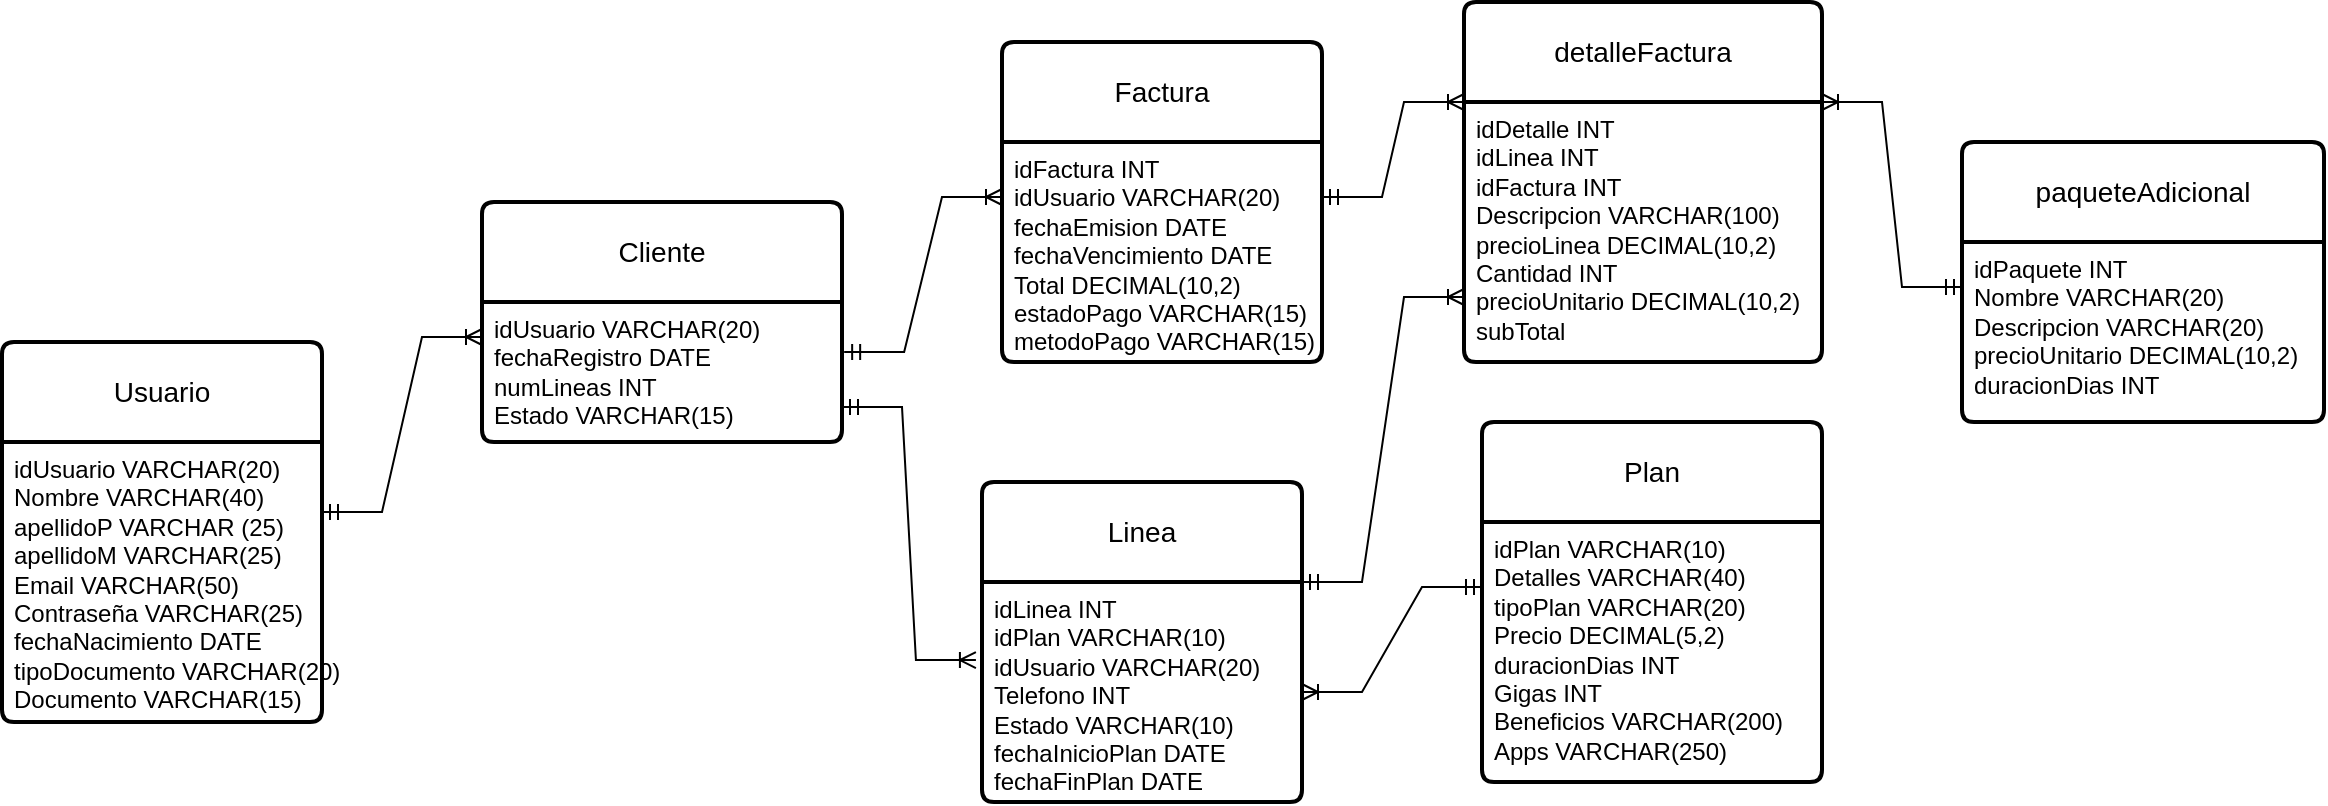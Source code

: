 <mxfile version="24.8.6">
  <diagram name="Página-1" id="zOo4Z0MUcP1ekV8wRXXd">
    <mxGraphModel dx="880" dy="2098" grid="1" gridSize="10" guides="1" tooltips="1" connect="1" arrows="1" fold="1" page="1" pageScale="1" pageWidth="1169" pageHeight="1654" math="0" shadow="0">
      <root>
        <mxCell id="0" />
        <mxCell id="1" parent="0" />
        <mxCell id="H1K7R-HDyBYot_9CopJg-1" value="Factura" style="swimlane;childLayout=stackLayout;horizontal=1;startSize=50;horizontalStack=0;rounded=1;fontSize=14;fontStyle=0;strokeWidth=2;resizeParent=0;resizeLast=1;shadow=0;dashed=0;align=center;arcSize=4;whiteSpace=wrap;html=1;" parent="1" vertex="1">
          <mxGeometry x="570" y="-250" width="160" height="160" as="geometry">
            <mxRectangle x="120" y="270" width="80" height="50" as="alternateBounds" />
          </mxGeometry>
        </mxCell>
        <mxCell id="H1K7R-HDyBYot_9CopJg-2" value="idFactura INT&lt;div&gt;&lt;span style=&quot;background-color: initial;&quot;&gt;idUsuario VARCHAR(20)&lt;/span&gt;&lt;/div&gt;&lt;div&gt;&lt;span style=&quot;background-color: initial;&quot;&gt;fechaEmision DATE&lt;/span&gt;&lt;/div&gt;&lt;div&gt;&lt;span style=&quot;background-color: initial;&quot;&gt;fechaVencimiento DATE&lt;/span&gt;&lt;/div&gt;&lt;div&gt;Total DECIMAL(10,2)&lt;/div&gt;&lt;div&gt;estadoPago VARCHAR(15)&lt;/div&gt;&lt;div&gt;metodoPago VARCHAR(15)&lt;/div&gt;" style="align=left;strokeColor=none;fillColor=none;spacingLeft=4;fontSize=12;verticalAlign=top;resizable=0;rotatable=0;part=1;html=1;" parent="H1K7R-HDyBYot_9CopJg-1" vertex="1">
          <mxGeometry y="50" width="160" height="110" as="geometry" />
        </mxCell>
        <mxCell id="H1K7R-HDyBYot_9CopJg-16" value="Usuario" style="swimlane;childLayout=stackLayout;horizontal=1;startSize=50;horizontalStack=0;rounded=1;fontSize=14;fontStyle=0;strokeWidth=2;resizeParent=0;resizeLast=1;shadow=0;dashed=0;align=center;arcSize=4;whiteSpace=wrap;html=1;" parent="1" vertex="1">
          <mxGeometry x="70" y="-100" width="160" height="190" as="geometry">
            <mxRectangle x="120" y="270" width="80" height="50" as="alternateBounds" />
          </mxGeometry>
        </mxCell>
        <mxCell id="H1K7R-HDyBYot_9CopJg-17" value="idUsuario VARCHAR(20)&lt;div&gt;Nombre VARCHAR(40)&lt;/div&gt;&lt;div&gt;apellidoP VARCHAR (25)&lt;/div&gt;&lt;div&gt;apellidoM VARCHAR(25)&lt;/div&gt;&lt;div&gt;Email VARCHAR(50)&lt;/div&gt;&lt;div&gt;Contraseña VARCHAR(25)&lt;/div&gt;&lt;div&gt;fechaNacimiento DATE&lt;/div&gt;&lt;div&gt;tipoDocumento VARCHAR(20)&lt;/div&gt;&lt;div&gt;Documento VARCHAR(15)&lt;/div&gt;" style="align=left;strokeColor=none;fillColor=none;spacingLeft=4;fontSize=12;verticalAlign=top;resizable=0;rotatable=0;part=1;html=1;" parent="H1K7R-HDyBYot_9CopJg-16" vertex="1">
          <mxGeometry y="50" width="160" height="140" as="geometry" />
        </mxCell>
        <mxCell id="H1K7R-HDyBYot_9CopJg-20" value="Linea" style="swimlane;childLayout=stackLayout;horizontal=1;startSize=50;horizontalStack=0;rounded=1;fontSize=14;fontStyle=0;strokeWidth=2;resizeParent=0;resizeLast=1;shadow=0;dashed=0;align=center;arcSize=4;whiteSpace=wrap;html=1;" parent="1" vertex="1">
          <mxGeometry x="560" y="-30" width="160" height="160" as="geometry">
            <mxRectangle x="120" y="270" width="80" height="50" as="alternateBounds" />
          </mxGeometry>
        </mxCell>
        <mxCell id="H1K7R-HDyBYot_9CopJg-21" value="idLinea INT&lt;div&gt;idPlan VARCHAR(10)&lt;/div&gt;&lt;div&gt;idUsuario VARCHAR(20)&lt;/div&gt;&lt;div&gt;Telefono INT&lt;/div&gt;&lt;div&gt;Estado VARCHAR(10)&lt;/div&gt;&lt;div&gt;fechaInicioPlan DATE&lt;/div&gt;&lt;div&gt;fechaFinPlan DATE&lt;/div&gt;" style="align=left;strokeColor=none;fillColor=none;spacingLeft=4;fontSize=12;verticalAlign=top;resizable=0;rotatable=0;part=1;html=1;" parent="H1K7R-HDyBYot_9CopJg-20" vertex="1">
          <mxGeometry y="50" width="160" height="110" as="geometry" />
        </mxCell>
        <mxCell id="H1K7R-HDyBYot_9CopJg-22" value="detalleFactura" style="swimlane;childLayout=stackLayout;horizontal=1;startSize=50;horizontalStack=0;rounded=1;fontSize=14;fontStyle=0;strokeWidth=2;resizeParent=0;resizeLast=1;shadow=0;dashed=0;align=center;arcSize=4;whiteSpace=wrap;html=1;" parent="1" vertex="1">
          <mxGeometry x="801" y="-270" width="179" height="180" as="geometry">
            <mxRectangle x="120" y="270" width="80" height="50" as="alternateBounds" />
          </mxGeometry>
        </mxCell>
        <mxCell id="H1K7R-HDyBYot_9CopJg-23" value="&lt;div&gt;idDetalle INT&lt;/div&gt;idLinea INT&lt;div&gt;idFactura INT&lt;/div&gt;&lt;div&gt;Descripcion VARCHAR(100)&lt;/div&gt;&lt;div&gt;precioLinea DECIMAL(10,2)&lt;/div&gt;&lt;div&gt;Cantidad INT&lt;/div&gt;&lt;div&gt;precioUnitario DECIMAL(10,2)&lt;/div&gt;&lt;div&gt;subTotal&lt;/div&gt;" style="align=left;strokeColor=none;fillColor=none;spacingLeft=4;fontSize=12;verticalAlign=top;resizable=0;rotatable=0;part=1;html=1;" parent="H1K7R-HDyBYot_9CopJg-22" vertex="1">
          <mxGeometry y="50" width="179" height="130" as="geometry" />
        </mxCell>
        <mxCell id="H1K7R-HDyBYot_9CopJg-28" value="Cliente" style="swimlane;childLayout=stackLayout;horizontal=1;startSize=50;horizontalStack=0;rounded=1;fontSize=14;fontStyle=0;strokeWidth=2;resizeParent=0;resizeLast=1;shadow=0;dashed=0;align=center;arcSize=4;whiteSpace=wrap;html=1;" parent="1" vertex="1">
          <mxGeometry x="310" y="-170" width="180" height="120" as="geometry">
            <mxRectangle x="120" y="270" width="80" height="50" as="alternateBounds" />
          </mxGeometry>
        </mxCell>
        <mxCell id="H1K7R-HDyBYot_9CopJg-29" value="idUsuario VARCHAR(20)&lt;div&gt;fechaRegistro DATE&lt;/div&gt;&lt;div&gt;numLineas INT&lt;/div&gt;&lt;div&gt;Estado VARCHAR(15)&lt;/div&gt;" style="align=left;strokeColor=none;fillColor=none;spacingLeft=4;fontSize=12;verticalAlign=top;resizable=0;rotatable=0;part=1;html=1;" parent="H1K7R-HDyBYot_9CopJg-28" vertex="1">
          <mxGeometry y="50" width="180" height="70" as="geometry" />
        </mxCell>
        <mxCell id="H1K7R-HDyBYot_9CopJg-32" value="" style="edgeStyle=entityRelationEdgeStyle;fontSize=12;html=1;endArrow=ERoneToMany;startArrow=ERmandOne;rounded=0;exitX=1;exitY=0.25;exitDx=0;exitDy=0;entryX=0;entryY=0.25;entryDx=0;entryDy=0;" parent="1" source="H1K7R-HDyBYot_9CopJg-17" target="H1K7R-HDyBYot_9CopJg-29" edge="1">
          <mxGeometry width="100" height="100" relative="1" as="geometry">
            <mxPoint x="480" y="120" as="sourcePoint" />
            <mxPoint x="580" y="20" as="targetPoint" />
          </mxGeometry>
        </mxCell>
        <mxCell id="H1K7R-HDyBYot_9CopJg-34" value="" style="edgeStyle=entityRelationEdgeStyle;fontSize=12;html=1;endArrow=ERoneToMany;startArrow=ERmandOne;rounded=0;entryX=0;entryY=0.25;entryDx=0;entryDy=0;exitX=1.006;exitY=0.357;exitDx=0;exitDy=0;exitPerimeter=0;" parent="1" source="H1K7R-HDyBYot_9CopJg-29" target="H1K7R-HDyBYot_9CopJg-2" edge="1">
          <mxGeometry width="100" height="100" relative="1" as="geometry">
            <mxPoint x="540" y="50" as="sourcePoint" />
            <mxPoint x="610" as="targetPoint" />
          </mxGeometry>
        </mxCell>
        <mxCell id="H1K7R-HDyBYot_9CopJg-35" value="" style="edgeStyle=entityRelationEdgeStyle;fontSize=12;html=1;endArrow=ERoneToMany;startArrow=ERmandOne;rounded=0;exitX=1;exitY=0.75;exitDx=0;exitDy=0;entryX=-0.019;entryY=0.355;entryDx=0;entryDy=0;entryPerimeter=0;" parent="1" source="H1K7R-HDyBYot_9CopJg-29" target="H1K7R-HDyBYot_9CopJg-21" edge="1">
          <mxGeometry width="100" height="100" relative="1" as="geometry">
            <mxPoint x="270" y="110" as="sourcePoint" />
            <mxPoint x="630" y="180" as="targetPoint" />
          </mxGeometry>
        </mxCell>
        <mxCell id="H1K7R-HDyBYot_9CopJg-36" value="" style="edgeStyle=entityRelationEdgeStyle;fontSize=12;html=1;endArrow=ERoneToMany;startArrow=ERmandOne;rounded=0;entryX=1;entryY=0.5;entryDx=0;entryDy=0;exitX=0;exitY=0.25;exitDx=0;exitDy=0;" parent="1" source="zZQD3YhrdzNWpPQQFe74-2" target="H1K7R-HDyBYot_9CopJg-21" edge="1">
          <mxGeometry width="100" height="100" relative="1" as="geometry">
            <mxPoint x="790" y="240" as="sourcePoint" />
            <mxPoint x="867" y="130" as="targetPoint" />
          </mxGeometry>
        </mxCell>
        <mxCell id="H1K7R-HDyBYot_9CopJg-37" value="" style="edgeStyle=entityRelationEdgeStyle;fontSize=12;html=1;endArrow=ERoneToMany;startArrow=ERmandOne;rounded=0;exitX=1;exitY=0.25;exitDx=0;exitDy=0;entryX=0;entryY=0;entryDx=0;entryDy=0;" parent="1" source="H1K7R-HDyBYot_9CopJg-2" target="H1K7R-HDyBYot_9CopJg-23" edge="1">
          <mxGeometry width="100" height="100" relative="1" as="geometry">
            <mxPoint x="860" y="37" as="sourcePoint" />
            <mxPoint x="770" y="10" as="targetPoint" />
          </mxGeometry>
        </mxCell>
        <mxCell id="zZQD3YhrdzNWpPQQFe74-1" value="Plan" style="swimlane;childLayout=stackLayout;horizontal=1;startSize=50;horizontalStack=0;rounded=1;fontSize=14;fontStyle=0;strokeWidth=2;resizeParent=0;resizeLast=1;shadow=0;dashed=0;align=center;arcSize=4;whiteSpace=wrap;html=1;" parent="1" vertex="1">
          <mxGeometry x="810" y="-60" width="170" height="180" as="geometry">
            <mxRectangle x="120" y="270" width="80" height="50" as="alternateBounds" />
          </mxGeometry>
        </mxCell>
        <mxCell id="zZQD3YhrdzNWpPQQFe74-2" value="&lt;div&gt;idPlan VARCHAR(10)&lt;/div&gt;&lt;div&gt;Detalles VARCHAR(40)&lt;/div&gt;&lt;div&gt;tipoPlan VARCHAR(20)&lt;/div&gt;&lt;div&gt;Precio DECIMAL(5,2)&lt;/div&gt;&lt;div&gt;duracionDias INT&lt;/div&gt;&lt;div&gt;Gigas INT&lt;/div&gt;&lt;div&gt;Beneficios VARCHAR(200)&lt;/div&gt;&lt;div&gt;Apps VARCHAR(250)&lt;/div&gt;" style="align=left;strokeColor=none;fillColor=none;spacingLeft=4;fontSize=12;verticalAlign=top;resizable=0;rotatable=0;part=1;html=1;" parent="zZQD3YhrdzNWpPQQFe74-1" vertex="1">
          <mxGeometry y="50" width="170" height="130" as="geometry" />
        </mxCell>
        <mxCell id="zZQD3YhrdzNWpPQQFe74-5" value="" style="edgeStyle=entityRelationEdgeStyle;fontSize=12;html=1;endArrow=ERoneToMany;startArrow=ERmandOne;rounded=0;entryX=0;entryY=0.75;entryDx=0;entryDy=0;exitX=1;exitY=0;exitDx=0;exitDy=0;" parent="1" source="H1K7R-HDyBYot_9CopJg-21" target="H1K7R-HDyBYot_9CopJg-23" edge="1">
          <mxGeometry width="100" height="100" relative="1" as="geometry">
            <mxPoint x="810" y="13" as="sourcePoint" />
            <mxPoint x="730" y="128" as="targetPoint" />
          </mxGeometry>
        </mxCell>
        <mxCell id="yL49d5EJoE1rCZS2YO4r-3" value="paqueteAdicional" style="swimlane;childLayout=stackLayout;horizontal=1;startSize=50;horizontalStack=0;rounded=1;fontSize=14;fontStyle=0;strokeWidth=2;resizeParent=0;resizeLast=1;shadow=0;dashed=0;align=center;arcSize=4;whiteSpace=wrap;html=1;" parent="1" vertex="1">
          <mxGeometry x="1050" y="-200" width="181" height="140" as="geometry" />
        </mxCell>
        <mxCell id="yL49d5EJoE1rCZS2YO4r-4" value="idPaquete INT&lt;div&gt;Nombre VARCHAR(20)&lt;/div&gt;&lt;div&gt;Descripcion VARCHAR(20)&lt;/div&gt;&lt;div&gt;precioUnitario DECIMAL(10,2)&lt;/div&gt;&lt;div&gt;duracionDias INT&lt;/div&gt;" style="align=left;strokeColor=none;fillColor=none;spacingLeft=4;fontSize=12;verticalAlign=top;resizable=0;rotatable=0;part=1;html=1;" parent="yL49d5EJoE1rCZS2YO4r-3" vertex="1">
          <mxGeometry y="50" width="181" height="90" as="geometry" />
        </mxCell>
        <mxCell id="yL49d5EJoE1rCZS2YO4r-6" value="" style="edgeStyle=entityRelationEdgeStyle;fontSize=12;html=1;endArrow=ERoneToMany;startArrow=ERmandOne;rounded=0;exitX=0;exitY=0.25;exitDx=0;exitDy=0;entryX=1;entryY=0;entryDx=0;entryDy=0;" parent="1" source="yL49d5EJoE1rCZS2YO4r-4" target="H1K7R-HDyBYot_9CopJg-23" edge="1">
          <mxGeometry width="100" height="100" relative="1" as="geometry">
            <mxPoint x="1270" y="-200" as="sourcePoint" />
            <mxPoint x="1010" y="-230" as="targetPoint" />
          </mxGeometry>
        </mxCell>
      </root>
    </mxGraphModel>
  </diagram>
</mxfile>

